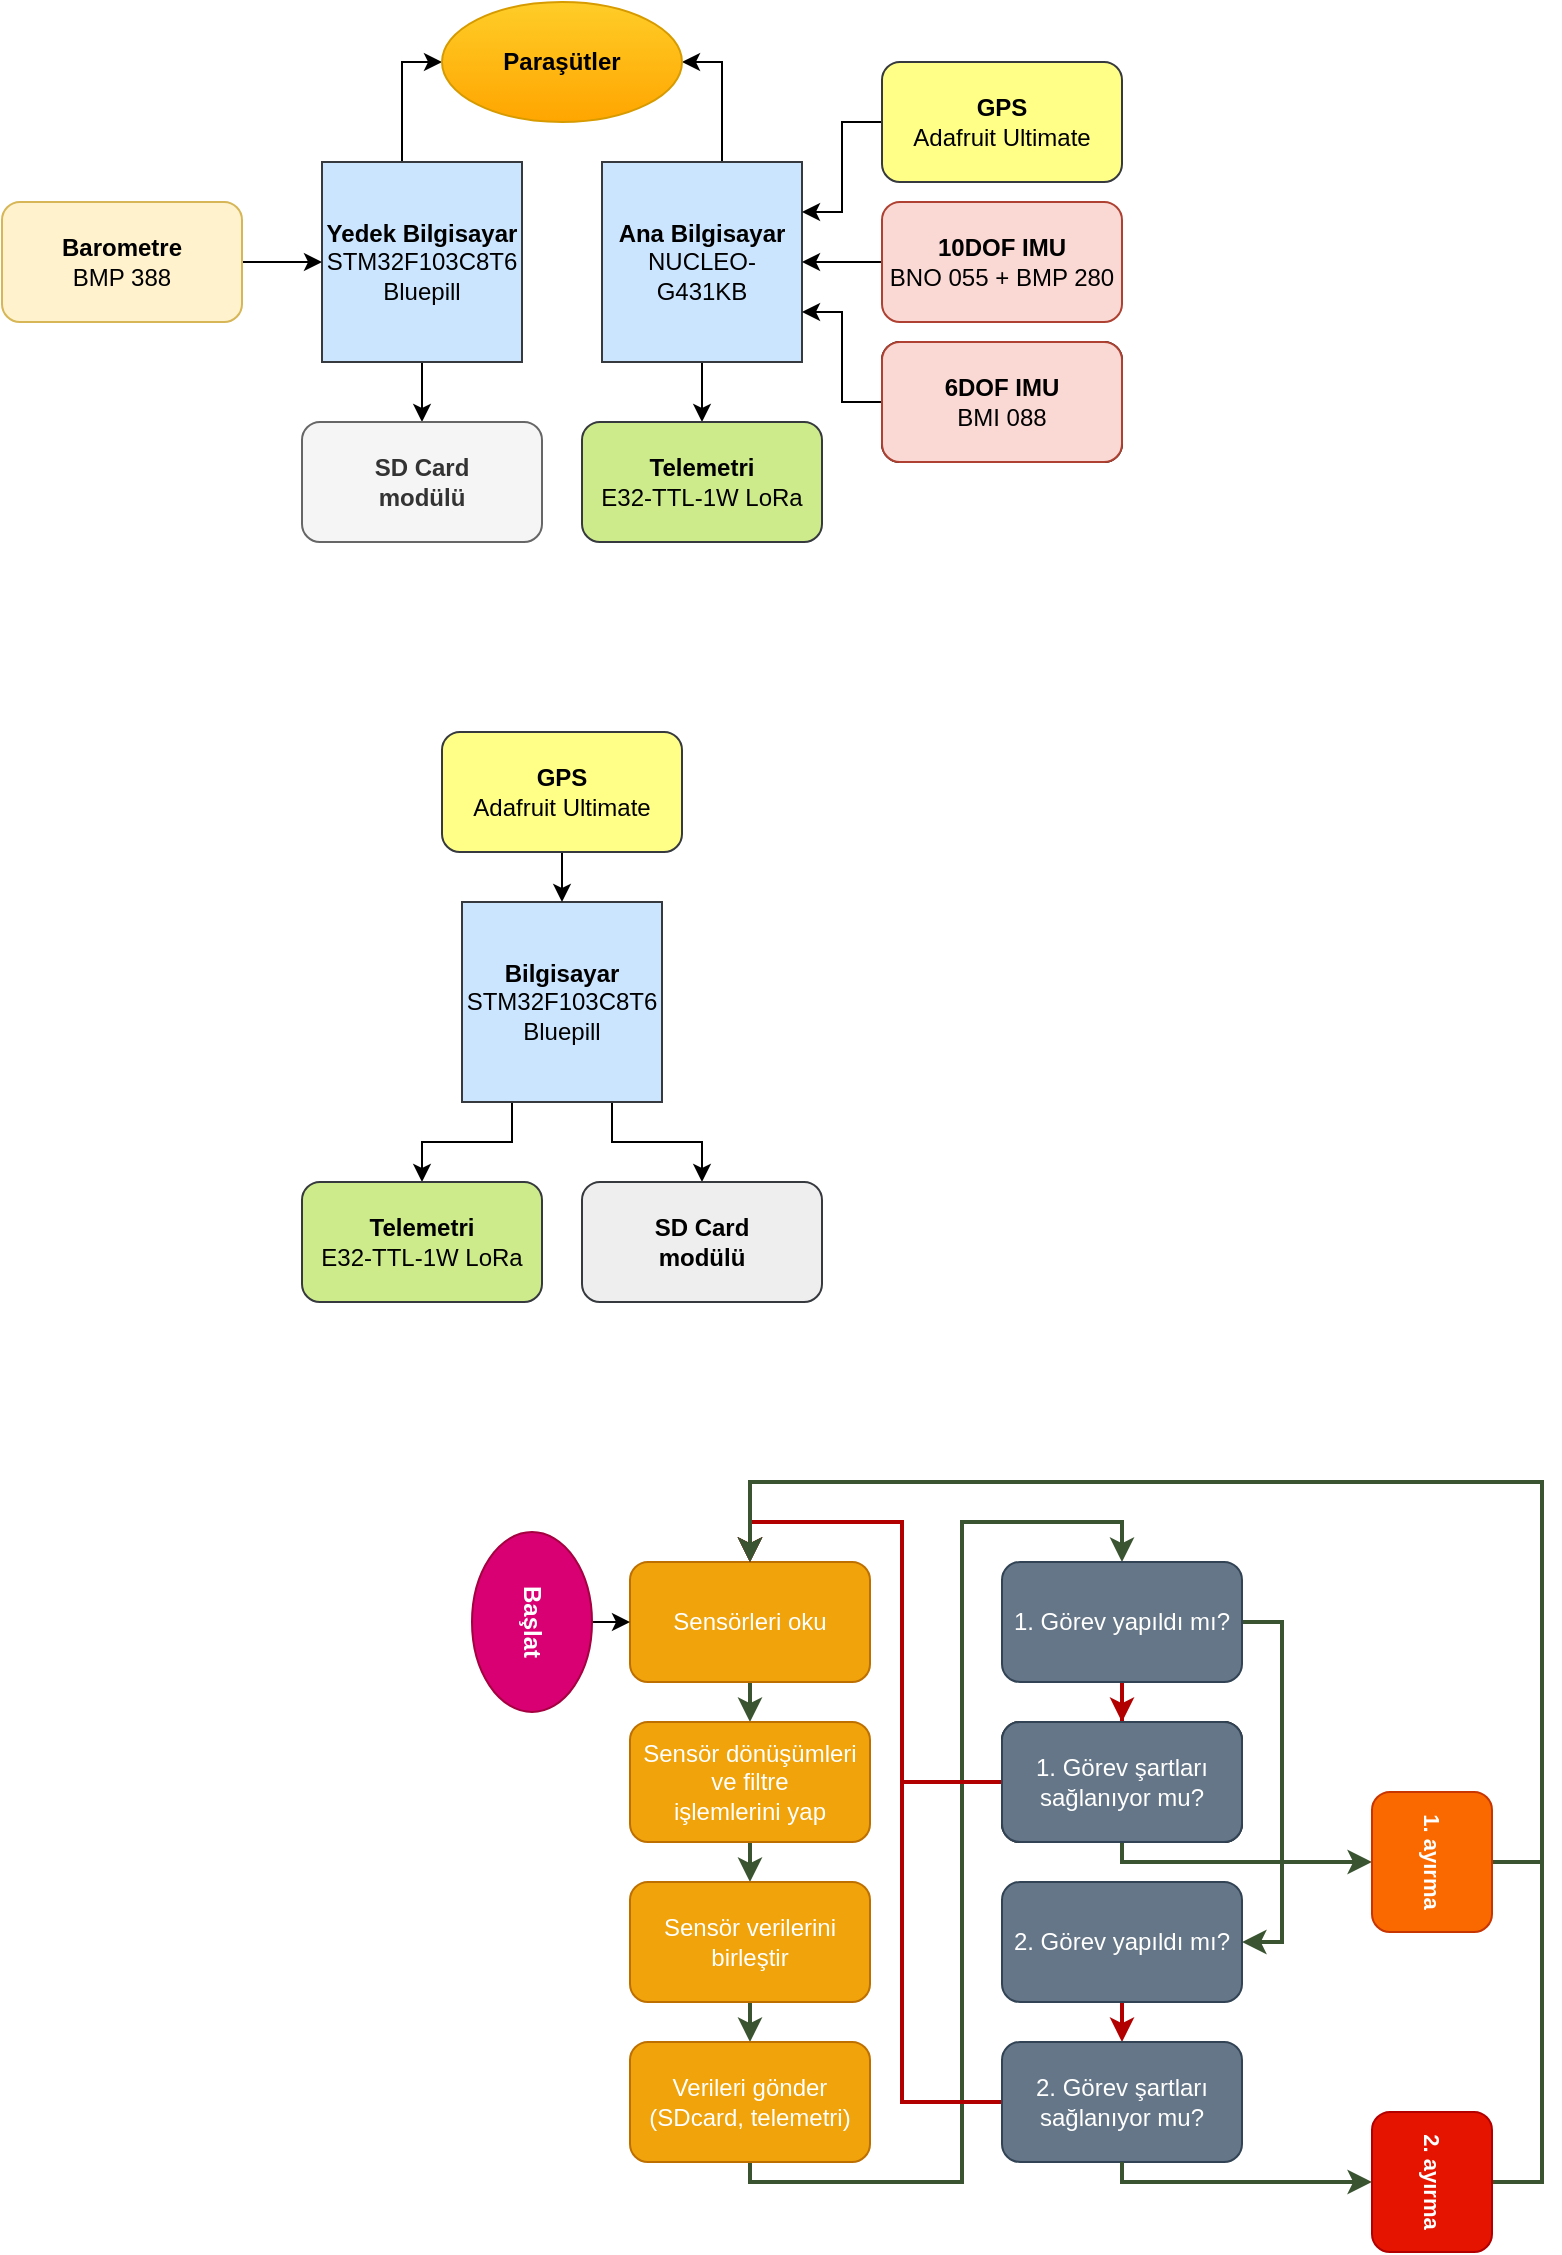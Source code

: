 <mxfile version="12.8.6" type="github">
  <diagram id="C5RBs43oDa-KdzZeNtuy" name="Page-1">
    <mxGraphModel dx="1038" dy="580" grid="1" gridSize="10" guides="1" tooltips="1" connect="1" arrows="1" fold="1" page="1" pageScale="1" pageWidth="827" pageHeight="1169" math="0" shadow="0">
      <root>
        <mxCell id="WIyWlLk6GJQsqaUBKTNV-0" />
        <mxCell id="WIyWlLk6GJQsqaUBKTNV-1" parent="WIyWlLk6GJQsqaUBKTNV-0" />
        <mxCell id="Z_TS1K_1lkuzl-0jUQaW-18" style="edgeStyle=orthogonalEdgeStyle;rounded=0;orthogonalLoop=1;jettySize=auto;html=1;exitX=0;exitY=0.5;exitDx=0;exitDy=0;entryX=0;entryY=0.5;entryDx=0;entryDy=0;" parent="WIyWlLk6GJQsqaUBKTNV-1" source="lje-nCFNsl1qw1t_iuet-0" target="Z_TS1K_1lkuzl-0jUQaW-12" edge="1">
          <mxGeometry relative="1" as="geometry">
            <Array as="points">
              <mxPoint x="240" y="240" />
              <mxPoint x="240" y="190" />
            </Array>
          </mxGeometry>
        </mxCell>
        <mxCell id="Z_TS1K_1lkuzl-0jUQaW-25" style="edgeStyle=orthogonalEdgeStyle;rounded=0;orthogonalLoop=1;jettySize=auto;html=1;exitX=1;exitY=0.5;exitDx=0;exitDy=0;entryX=0.5;entryY=0;entryDx=0;entryDy=0;" parent="WIyWlLk6GJQsqaUBKTNV-1" source="lje-nCFNsl1qw1t_iuet-0" target="Z_TS1K_1lkuzl-0jUQaW-24" edge="1">
          <mxGeometry relative="1" as="geometry" />
        </mxCell>
        <mxCell id="lje-nCFNsl1qw1t_iuet-0" value="&lt;b&gt;Yedek Bilgisayar&lt;br&gt;&lt;/b&gt;STM32F103C8T6 Bluepill" style="whiteSpace=wrap;html=1;aspect=fixed;direction=south;fillColor=#cce5ff;strokeColor=#36393d;" parent="WIyWlLk6GJQsqaUBKTNV-1" vertex="1">
          <mxGeometry x="200" y="240" width="100" height="100" as="geometry" />
        </mxCell>
        <mxCell id="Z_TS1K_1lkuzl-0jUQaW-2" style="edgeStyle=orthogonalEdgeStyle;rounded=0;orthogonalLoop=1;jettySize=auto;html=1;exitX=0.5;exitY=1;exitDx=0;exitDy=0;entryX=0.5;entryY=0;entryDx=0;entryDy=0;" parent="WIyWlLk6GJQsqaUBKTNV-1" source="lje-nCFNsl1qw1t_iuet-1" target="lje-nCFNsl1qw1t_iuet-3" edge="1">
          <mxGeometry relative="1" as="geometry" />
        </mxCell>
        <mxCell id="Z_TS1K_1lkuzl-0jUQaW-17" style="edgeStyle=orthogonalEdgeStyle;rounded=0;orthogonalLoop=1;jettySize=auto;html=1;exitX=0.5;exitY=0;exitDx=0;exitDy=0;entryX=1;entryY=0.5;entryDx=0;entryDy=0;" parent="WIyWlLk6GJQsqaUBKTNV-1" source="lje-nCFNsl1qw1t_iuet-1" target="Z_TS1K_1lkuzl-0jUQaW-12" edge="1">
          <mxGeometry relative="1" as="geometry">
            <Array as="points">
              <mxPoint x="400" y="240" />
              <mxPoint x="400" y="190" />
            </Array>
          </mxGeometry>
        </mxCell>
        <mxCell id="lje-nCFNsl1qw1t_iuet-1" value="&lt;b&gt;Ana Bilgisayar&lt;/b&gt;&lt;br&gt;NUCLEO-G431KB" style="whiteSpace=wrap;html=1;aspect=fixed;fillColor=#cce5ff;strokeColor=#36393d;" parent="WIyWlLk6GJQsqaUBKTNV-1" vertex="1">
          <mxGeometry x="340" y="240" width="100" height="100" as="geometry" />
        </mxCell>
        <mxCell id="Z_TS1K_1lkuzl-0jUQaW-8" style="edgeStyle=orthogonalEdgeStyle;rounded=0;orthogonalLoop=1;jettySize=auto;html=1;exitX=0;exitY=0.5;exitDx=0;exitDy=0;entryX=1;entryY=0.25;entryDx=0;entryDy=0;" parent="WIyWlLk6GJQsqaUBKTNV-1" source="lje-nCFNsl1qw1t_iuet-2" target="lje-nCFNsl1qw1t_iuet-1" edge="1">
          <mxGeometry relative="1" as="geometry" />
        </mxCell>
        <mxCell id="lje-nCFNsl1qw1t_iuet-2" value="&lt;b&gt;GPS&lt;/b&gt;&lt;br&gt;Adafruit Ultimate" style="rounded=1;whiteSpace=wrap;html=1;fillColor=#ffff88;strokeColor=#36393d;" parent="WIyWlLk6GJQsqaUBKTNV-1" vertex="1">
          <mxGeometry x="480" y="190" width="120" height="60" as="geometry" />
        </mxCell>
        <mxCell id="lje-nCFNsl1qw1t_iuet-3" value="&lt;b&gt;Telemetri&lt;/b&gt;&lt;br&gt;E32-TTL-1W LoRa" style="rounded=1;whiteSpace=wrap;html=1;fillColor=#cdeb8b;strokeColor=#36393d;" parent="WIyWlLk6GJQsqaUBKTNV-1" vertex="1">
          <mxGeometry x="330" y="370" width="120" height="60" as="geometry" />
        </mxCell>
        <mxCell id="Z_TS1K_1lkuzl-0jUQaW-0" style="edgeStyle=orthogonalEdgeStyle;rounded=0;orthogonalLoop=1;jettySize=auto;html=1;exitX=0;exitY=0.5;exitDx=0;exitDy=0;entryX=1;entryY=0.5;entryDx=0;entryDy=0;" parent="WIyWlLk6GJQsqaUBKTNV-1" source="lje-nCFNsl1qw1t_iuet-4" target="lje-nCFNsl1qw1t_iuet-1" edge="1">
          <mxGeometry relative="1" as="geometry" />
        </mxCell>
        <mxCell id="lje-nCFNsl1qw1t_iuet-4" value="&lt;b&gt;10DOF IMU&lt;br&gt;&lt;/b&gt;BNO 055 + BMP 280" style="rounded=1;whiteSpace=wrap;html=1;fillColor=#fad9d5;strokeColor=#ae4132;" parent="WIyWlLk6GJQsqaUBKTNV-1" vertex="1">
          <mxGeometry x="480" y="260" width="120" height="60" as="geometry" />
        </mxCell>
        <mxCell id="Z_TS1K_1lkuzl-0jUQaW-26" style="edgeStyle=orthogonalEdgeStyle;rounded=0;orthogonalLoop=1;jettySize=auto;html=1;exitX=1;exitY=0.5;exitDx=0;exitDy=0;entryX=0.5;entryY=1;entryDx=0;entryDy=0;" parent="WIyWlLk6GJQsqaUBKTNV-1" source="lje-nCFNsl1qw1t_iuet-6" target="lje-nCFNsl1qw1t_iuet-0" edge="1">
          <mxGeometry relative="1" as="geometry" />
        </mxCell>
        <mxCell id="lje-nCFNsl1qw1t_iuet-6" value="&lt;b&gt;Barometre&lt;/b&gt;&lt;br&gt;BMP 388" style="rounded=1;whiteSpace=wrap;html=1;fillColor=#fff2cc;strokeColor=#d6b656;" parent="WIyWlLk6GJQsqaUBKTNV-1" vertex="1">
          <mxGeometry x="40" y="260" width="120" height="60" as="geometry" />
        </mxCell>
        <mxCell id="lje-nCFNsl1qw1t_iuet-17" style="edgeStyle=orthogonalEdgeStyle;rounded=0;orthogonalLoop=1;jettySize=auto;html=1;exitX=0;exitY=0.5;exitDx=0;exitDy=0;entryX=1;entryY=0.75;entryDx=0;entryDy=0;" parent="WIyWlLk6GJQsqaUBKTNV-1" source="lje-nCFNsl1qw1t_iuet-7" target="lje-nCFNsl1qw1t_iuet-1" edge="1">
          <mxGeometry relative="1" as="geometry" />
        </mxCell>
        <mxCell id="lje-nCFNsl1qw1t_iuet-7" value="&lt;b&gt;6DOF IMU&lt;br&gt;&lt;/b&gt;BMI 088" style="rounded=1;whiteSpace=wrap;html=1;" parent="WIyWlLk6GJQsqaUBKTNV-1" vertex="1">
          <mxGeometry x="480" y="330" width="120" height="60" as="geometry" />
        </mxCell>
        <mxCell id="Z_TS1K_1lkuzl-0jUQaW-12" value="&lt;b&gt;Paraşütler&lt;/b&gt;" style="ellipse;whiteSpace=wrap;html=1;gradientColor=#ffa500;fillColor=#ffcd28;strokeColor=#d79b00;" parent="WIyWlLk6GJQsqaUBKTNV-1" vertex="1">
          <mxGeometry x="260" y="160" width="120" height="60" as="geometry" />
        </mxCell>
        <mxCell id="Z_TS1K_1lkuzl-0jUQaW-34" style="edgeStyle=orthogonalEdgeStyle;rounded=0;orthogonalLoop=1;jettySize=auto;html=1;exitX=1;exitY=0.75;exitDx=0;exitDy=0;entryX=0.5;entryY=0;entryDx=0;entryDy=0;" parent="WIyWlLk6GJQsqaUBKTNV-1" source="Z_TS1K_1lkuzl-0jUQaW-19" target="Z_TS1K_1lkuzl-0jUQaW-21" edge="1">
          <mxGeometry relative="1" as="geometry" />
        </mxCell>
        <mxCell id="Z_TS1K_1lkuzl-0jUQaW-35" style="edgeStyle=orthogonalEdgeStyle;rounded=0;orthogonalLoop=1;jettySize=auto;html=1;exitX=1;exitY=0.25;exitDx=0;exitDy=0;entryX=0.5;entryY=0;entryDx=0;entryDy=0;" parent="WIyWlLk6GJQsqaUBKTNV-1" source="Z_TS1K_1lkuzl-0jUQaW-19" target="Z_TS1K_1lkuzl-0jUQaW-31" edge="1">
          <mxGeometry relative="1" as="geometry" />
        </mxCell>
        <mxCell id="Z_TS1K_1lkuzl-0jUQaW-19" value="&lt;b&gt;Bilgisayar&lt;br&gt;&lt;/b&gt;STM32F103C8T6 Bluepill" style="whiteSpace=wrap;html=1;aspect=fixed;direction=south;fillColor=#cce5ff;strokeColor=#36393d;" parent="WIyWlLk6GJQsqaUBKTNV-1" vertex="1">
          <mxGeometry x="270" y="610" width="100" height="100" as="geometry" />
        </mxCell>
        <mxCell id="Z_TS1K_1lkuzl-0jUQaW-23" style="edgeStyle=orthogonalEdgeStyle;rounded=0;orthogonalLoop=1;jettySize=auto;html=1;exitX=0.5;exitY=1;exitDx=0;exitDy=0;entryX=0;entryY=0.5;entryDx=0;entryDy=0;" parent="WIyWlLk6GJQsqaUBKTNV-1" source="Z_TS1K_1lkuzl-0jUQaW-20" target="Z_TS1K_1lkuzl-0jUQaW-19" edge="1">
          <mxGeometry relative="1" as="geometry" />
        </mxCell>
        <mxCell id="Z_TS1K_1lkuzl-0jUQaW-20" value="&lt;b&gt;GPS&lt;/b&gt;&lt;br&gt;Adafruit Ultimate" style="rounded=1;whiteSpace=wrap;html=1;fillColor=#ffff88;strokeColor=#36393d;" parent="WIyWlLk6GJQsqaUBKTNV-1" vertex="1">
          <mxGeometry x="260" y="525" width="120" height="60" as="geometry" />
        </mxCell>
        <mxCell id="Z_TS1K_1lkuzl-0jUQaW-21" value="&lt;b&gt;Telemetri&lt;/b&gt;&lt;br&gt;E32-TTL-1W LoRa" style="rounded=1;whiteSpace=wrap;html=1;fillColor=#cdeb8b;strokeColor=#36393d;" parent="WIyWlLk6GJQsqaUBKTNV-1" vertex="1">
          <mxGeometry x="190" y="750" width="120" height="60" as="geometry" />
        </mxCell>
        <mxCell id="Z_TS1K_1lkuzl-0jUQaW-24" value="&lt;b&gt;SD Card &lt;br&gt;modülü&lt;/b&gt;" style="rounded=1;whiteSpace=wrap;html=1;fillColor=#f5f5f5;strokeColor=#666666;fontColor=#333333;" parent="WIyWlLk6GJQsqaUBKTNV-1" vertex="1">
          <mxGeometry x="190" y="370" width="120" height="60" as="geometry" />
        </mxCell>
        <mxCell id="Z_TS1K_1lkuzl-0jUQaW-31" value="&lt;b&gt;SD Card &lt;br&gt;modülü&lt;/b&gt;" style="rounded=1;whiteSpace=wrap;html=1;fillColor=#eeeeee;strokeColor=#36393d;" parent="WIyWlLk6GJQsqaUBKTNV-1" vertex="1">
          <mxGeometry x="330" y="750" width="120" height="60" as="geometry" />
        </mxCell>
        <mxCell id="a_Jd2tKQrjYwr9dx9UAK-5" style="edgeStyle=orthogonalEdgeStyle;rounded=0;orthogonalLoop=1;jettySize=auto;html=1;exitX=0.5;exitY=1;exitDx=0;exitDy=0;entryX=0.5;entryY=0;entryDx=0;entryDy=0;fillColor=#6d8764;strokeColor=#3A5431;strokeWidth=2;" parent="WIyWlLk6GJQsqaUBKTNV-1" source="a_Jd2tKQrjYwr9dx9UAK-0" target="a_Jd2tKQrjYwr9dx9UAK-1" edge="1">
          <mxGeometry relative="1" as="geometry" />
        </mxCell>
        <mxCell id="a_Jd2tKQrjYwr9dx9UAK-0" value="Sensörleri oku" style="rounded=1;whiteSpace=wrap;html=1;fillColor=#f0a30a;strokeColor=#BD7000;fontColor=#ffffff;" parent="WIyWlLk6GJQsqaUBKTNV-1" vertex="1">
          <mxGeometry x="354" y="940" width="120" height="60" as="geometry" />
        </mxCell>
        <mxCell id="a_Jd2tKQrjYwr9dx9UAK-6" style="edgeStyle=orthogonalEdgeStyle;rounded=0;orthogonalLoop=1;jettySize=auto;html=1;exitX=0.5;exitY=1;exitDx=0;exitDy=0;entryX=0.5;entryY=0;entryDx=0;entryDy=0;fillColor=#6d8764;strokeColor=#3A5431;strokeWidth=2;" parent="WIyWlLk6GJQsqaUBKTNV-1" source="a_Jd2tKQrjYwr9dx9UAK-1" target="a_Jd2tKQrjYwr9dx9UAK-2" edge="1">
          <mxGeometry relative="1" as="geometry" />
        </mxCell>
        <mxCell id="a_Jd2tKQrjYwr9dx9UAK-1" value="Sensör dönüşümleri&lt;br&gt;ve filtre &lt;br&gt;işlemlerini yap" style="rounded=1;whiteSpace=wrap;html=1;fillColor=#f0a30a;strokeColor=#BD7000;fontColor=#ffffff;" parent="WIyWlLk6GJQsqaUBKTNV-1" vertex="1">
          <mxGeometry x="354" y="1020" width="120" height="60" as="geometry" />
        </mxCell>
        <mxCell id="a_Jd2tKQrjYwr9dx9UAK-32" style="edgeStyle=orthogonalEdgeStyle;rounded=0;orthogonalLoop=1;jettySize=auto;html=1;exitX=0.5;exitY=1;exitDx=0;exitDy=0;entryX=0.5;entryY=0;entryDx=0;entryDy=0;fillColor=#6d8764;strokeColor=#3A5431;strokeWidth=2;" parent="WIyWlLk6GJQsqaUBKTNV-1" source="a_Jd2tKQrjYwr9dx9UAK-2" target="a_Jd2tKQrjYwr9dx9UAK-30" edge="1">
          <mxGeometry relative="1" as="geometry" />
        </mxCell>
        <mxCell id="a_Jd2tKQrjYwr9dx9UAK-2" value="Sensör verilerini birleştir" style="rounded=1;whiteSpace=wrap;html=1;fillColor=#f0a30a;strokeColor=#BD7000;fontColor=#ffffff;" parent="WIyWlLk6GJQsqaUBKTNV-1" vertex="1">
          <mxGeometry x="354" y="1100" width="120" height="60" as="geometry" />
        </mxCell>
        <mxCell id="a_Jd2tKQrjYwr9dx9UAK-46" style="edgeStyle=orthogonalEdgeStyle;rounded=0;orthogonalLoop=1;jettySize=auto;html=1;exitX=0.5;exitY=1;exitDx=0;exitDy=0;entryX=0.5;entryY=0;entryDx=0;entryDy=0;fillColor=#6d8764;strokeColor=#3A5431;strokeWidth=2;" parent="WIyWlLk6GJQsqaUBKTNV-1" source="a_Jd2tKQrjYwr9dx9UAK-30" target="a_Jd2tKQrjYwr9dx9UAK-31" edge="1">
          <mxGeometry relative="1" as="geometry">
            <Array as="points">
              <mxPoint x="414" y="1250" />
              <mxPoint x="520" y="1250" />
              <mxPoint x="520" y="920" />
              <mxPoint x="600" y="920" />
            </Array>
          </mxGeometry>
        </mxCell>
        <mxCell id="a_Jd2tKQrjYwr9dx9UAK-30" value="Verileri gönder&lt;br&gt;(SDcard, telemetri)" style="rounded=1;whiteSpace=wrap;html=1;fillColor=#f0a30a;strokeColor=#BD7000;fontColor=#ffffff;" parent="WIyWlLk6GJQsqaUBKTNV-1" vertex="1">
          <mxGeometry x="354" y="1180" width="120" height="60" as="geometry" />
        </mxCell>
        <mxCell id="a_Jd2tKQrjYwr9dx9UAK-37" style="edgeStyle=orthogonalEdgeStyle;rounded=0;orthogonalLoop=1;jettySize=auto;html=1;exitX=0.5;exitY=1;exitDx=0;exitDy=0;fillColor=#e51400;strokeColor=#B20000;strokeWidth=2;" parent="WIyWlLk6GJQsqaUBKTNV-1" source="a_Jd2tKQrjYwr9dx9UAK-31" target="a_Jd2tKQrjYwr9dx9UAK-33" edge="1">
          <mxGeometry relative="1" as="geometry" />
        </mxCell>
        <mxCell id="a_Jd2tKQrjYwr9dx9UAK-40" style="edgeStyle=orthogonalEdgeStyle;rounded=0;orthogonalLoop=1;jettySize=auto;html=1;exitX=1;exitY=0.5;exitDx=0;exitDy=0;entryX=1;entryY=0.5;entryDx=0;entryDy=0;fillColor=#6d8764;strokeColor=#3A5431;strokeWidth=2;" parent="WIyWlLk6GJQsqaUBKTNV-1" source="a_Jd2tKQrjYwr9dx9UAK-31" target="a_Jd2tKQrjYwr9dx9UAK-34" edge="1">
          <mxGeometry relative="1" as="geometry" />
        </mxCell>
        <mxCell id="a_Jd2tKQrjYwr9dx9UAK-31" value="1. Görev yapıldı mı?" style="rounded=1;whiteSpace=wrap;html=1;fillColor=#647687;strokeColor=#314354;fontColor=#ffffff;" parent="WIyWlLk6GJQsqaUBKTNV-1" vertex="1">
          <mxGeometry x="540" y="940" width="120" height="60" as="geometry" />
        </mxCell>
        <mxCell id="a_Jd2tKQrjYwr9dx9UAK-44" style="edgeStyle=orthogonalEdgeStyle;rounded=0;orthogonalLoop=1;jettySize=auto;html=1;exitX=0.5;exitY=1;exitDx=0;exitDy=0;strokeWidth=2;fillColor=#6d8764;strokeColor=#3A5431;entryX=0.5;entryY=1;entryDx=0;entryDy=0;" parent="WIyWlLk6GJQsqaUBKTNV-1" source="a_Jd2tKQrjYwr9dx9UAK-33" target="a_Jd2tKQrjYwr9dx9UAK-51" edge="1">
          <mxGeometry relative="1" as="geometry">
            <mxPoint x="780" y="1090" as="targetPoint" />
            <Array as="points">
              <mxPoint x="600" y="1090" />
            </Array>
          </mxGeometry>
        </mxCell>
        <mxCell id="a_Jd2tKQrjYwr9dx9UAK-49" style="edgeStyle=orthogonalEdgeStyle;rounded=0;orthogonalLoop=1;jettySize=auto;html=1;exitX=0;exitY=0.5;exitDx=0;exitDy=0;entryX=0.5;entryY=0;entryDx=0;entryDy=0;fillColor=#e51400;strokeColor=#B20000;strokeWidth=2;" parent="WIyWlLk6GJQsqaUBKTNV-1" source="a_Jd2tKQrjYwr9dx9UAK-33" target="a_Jd2tKQrjYwr9dx9UAK-0" edge="1">
          <mxGeometry relative="1" as="geometry">
            <Array as="points">
              <mxPoint x="490" y="1050" />
              <mxPoint x="490" y="920" />
              <mxPoint x="414" y="920" />
            </Array>
          </mxGeometry>
        </mxCell>
        <mxCell id="a_Jd2tKQrjYwr9dx9UAK-33" value="1. Görev şartları sağlanıyor mu?" style="rounded=1;whiteSpace=wrap;html=1;" parent="WIyWlLk6GJQsqaUBKTNV-1" vertex="1">
          <mxGeometry x="540" y="1020" width="120" height="60" as="geometry" />
        </mxCell>
        <mxCell id="a_Jd2tKQrjYwr9dx9UAK-50" style="edgeStyle=orthogonalEdgeStyle;rounded=0;orthogonalLoop=1;jettySize=auto;html=1;exitX=0;exitY=0.5;exitDx=0;exitDy=0;fillColor=#e51400;strokeColor=#B20000;strokeWidth=2;entryX=0.5;entryY=0;entryDx=0;entryDy=0;" parent="WIyWlLk6GJQsqaUBKTNV-1" source="a_Jd2tKQrjYwr9dx9UAK-35" target="a_Jd2tKQrjYwr9dx9UAK-0" edge="1">
          <mxGeometry relative="1" as="geometry">
            <mxPoint x="340" y="910" as="targetPoint" />
            <Array as="points">
              <mxPoint x="490" y="1210" />
              <mxPoint x="490" y="920" />
              <mxPoint x="414" y="920" />
            </Array>
          </mxGeometry>
        </mxCell>
        <mxCell id="a_Jd2tKQrjYwr9dx9UAK-64" style="edgeStyle=orthogonalEdgeStyle;rounded=0;orthogonalLoop=1;jettySize=auto;html=1;exitX=0.5;exitY=1;exitDx=0;exitDy=0;entryX=0.5;entryY=0;entryDx=0;entryDy=0;strokeWidth=2;fillColor=#e51400;strokeColor=#B20000;" parent="WIyWlLk6GJQsqaUBKTNV-1" source="a_Jd2tKQrjYwr9dx9UAK-34" target="a_Jd2tKQrjYwr9dx9UAK-35" edge="1">
          <mxGeometry relative="1" as="geometry" />
        </mxCell>
        <mxCell id="a_Jd2tKQrjYwr9dx9UAK-34" value="2. Görev yapıldı mı?" style="rounded=1;whiteSpace=wrap;html=1;fillColor=#647687;strokeColor=#314354;fontColor=#ffffff;" parent="WIyWlLk6GJQsqaUBKTNV-1" vertex="1">
          <mxGeometry x="540" y="1100" width="120" height="60" as="geometry" />
        </mxCell>
        <mxCell id="a_Jd2tKQrjYwr9dx9UAK-35" value="&lt;span style=&quot;white-space: normal&quot;&gt;2. Görev şartları sağlanıyor mu?&lt;/span&gt;" style="rounded=1;whiteSpace=wrap;html=1;fillColor=#647687;strokeColor=#314354;fontColor=#ffffff;" parent="WIyWlLk6GJQsqaUBKTNV-1" vertex="1">
          <mxGeometry x="540" y="1180" width="120" height="60" as="geometry" />
        </mxCell>
        <mxCell id="a_Jd2tKQrjYwr9dx9UAK-57" style="edgeStyle=orthogonalEdgeStyle;rounded=0;orthogonalLoop=1;jettySize=auto;html=1;exitX=0.5;exitY=0;exitDx=0;exitDy=0;entryX=0.5;entryY=0;entryDx=0;entryDy=0;strokeWidth=2;fillColor=#6d8764;strokeColor=#3A5431;" parent="WIyWlLk6GJQsqaUBKTNV-1" source="a_Jd2tKQrjYwr9dx9UAK-51" target="a_Jd2tKQrjYwr9dx9UAK-0" edge="1">
          <mxGeometry relative="1" as="geometry">
            <Array as="points">
              <mxPoint x="810" y="1090" />
              <mxPoint x="810" y="900" />
              <mxPoint x="414" y="900" />
            </Array>
          </mxGeometry>
        </mxCell>
        <mxCell id="a_Jd2tKQrjYwr9dx9UAK-51" value="&lt;font style=&quot;font-size: 11px&quot;&gt;&lt;b style=&quot;line-height: 100%&quot;&gt;1. ayırma&lt;/b&gt;&lt;/font&gt;" style="rounded=1;whiteSpace=wrap;html=1;arcSize=15;rotation=90;fillColor=#fa6800;strokeColor=#C73500;fontColor=#ffffff;" parent="WIyWlLk6GJQsqaUBKTNV-1" vertex="1">
          <mxGeometry x="720" y="1060" width="70" height="60" as="geometry" />
        </mxCell>
        <mxCell id="a_Jd2tKQrjYwr9dx9UAK-58" style="edgeStyle=orthogonalEdgeStyle;rounded=0;orthogonalLoop=1;jettySize=auto;html=1;exitX=0.5;exitY=0;exitDx=0;exitDy=0;entryX=0.5;entryY=0;entryDx=0;entryDy=0;strokeWidth=2;fillColor=#6d8764;strokeColor=#3A5431;" parent="WIyWlLk6GJQsqaUBKTNV-1" source="a_Jd2tKQrjYwr9dx9UAK-52" target="a_Jd2tKQrjYwr9dx9UAK-0" edge="1">
          <mxGeometry relative="1" as="geometry">
            <Array as="points">
              <mxPoint x="810" y="1250" />
              <mxPoint x="810" y="900" />
              <mxPoint x="414" y="900" />
            </Array>
          </mxGeometry>
        </mxCell>
        <mxCell id="a_Jd2tKQrjYwr9dx9UAK-52" value="&lt;b&gt;&lt;font style=&quot;font-size: 11px ; line-height: 100%&quot;&gt;2. ayırma&lt;/font&gt;&lt;/b&gt;" style="rounded=1;whiteSpace=wrap;html=1;arcSize=15;rotation=90;fillColor=#e51400;strokeColor=#B20000;fontColor=#ffffff;" parent="WIyWlLk6GJQsqaUBKTNV-1" vertex="1">
          <mxGeometry x="720" y="1220" width="70" height="60" as="geometry" />
        </mxCell>
        <mxCell id="a_Jd2tKQrjYwr9dx9UAK-59" style="edgeStyle=orthogonalEdgeStyle;rounded=0;orthogonalLoop=1;jettySize=auto;html=1;fillColor=#6d8764;strokeColor=#3A5431;strokeWidth=2;" parent="WIyWlLk6GJQsqaUBKTNV-1" edge="1">
          <mxGeometry relative="1" as="geometry">
            <mxPoint x="725" y="1250" as="targetPoint" />
            <mxPoint x="600" y="1240" as="sourcePoint" />
            <Array as="points">
              <mxPoint x="600" y="1250" />
            </Array>
          </mxGeometry>
        </mxCell>
        <mxCell id="z8POapytjHrxTb0PpnJu-1" value="&lt;b&gt;6DOF IMU&lt;br&gt;&lt;/b&gt;BMI 088" style="rounded=1;whiteSpace=wrap;html=1;fillColor=#fad9d5;strokeColor=#ae4132;" vertex="1" parent="WIyWlLk6GJQsqaUBKTNV-1">
          <mxGeometry x="480" y="330" width="120" height="60" as="geometry" />
        </mxCell>
        <mxCell id="z8POapytjHrxTb0PpnJu-3" style="edgeStyle=orthogonalEdgeStyle;rounded=0;orthogonalLoop=1;jettySize=auto;html=1;exitX=0.5;exitY=0;exitDx=0;exitDy=0;entryX=0;entryY=0.5;entryDx=0;entryDy=0;" edge="1" parent="WIyWlLk6GJQsqaUBKTNV-1" source="z8POapytjHrxTb0PpnJu-2" target="a_Jd2tKQrjYwr9dx9UAK-0">
          <mxGeometry relative="1" as="geometry" />
        </mxCell>
        <mxCell id="z8POapytjHrxTb0PpnJu-2" value="&lt;b style=&quot;line-height: 110%&quot;&gt;Başlat&lt;/b&gt;" style="ellipse;whiteSpace=wrap;html=1;rotation=90;fillColor=#d80073;strokeColor=#A50040;fontColor=#ffffff;" vertex="1" parent="WIyWlLk6GJQsqaUBKTNV-1">
          <mxGeometry x="260" y="940" width="90" height="60" as="geometry" />
        </mxCell>
        <mxCell id="z8POapytjHrxTb0PpnJu-4" value="1. Görev şartları sağlanıyor mu?" style="rounded=1;whiteSpace=wrap;html=1;fillColor=#647687;strokeColor=#314354;fontColor=#ffffff;" vertex="1" parent="WIyWlLk6GJQsqaUBKTNV-1">
          <mxGeometry x="540" y="1020" width="120" height="60" as="geometry" />
        </mxCell>
      </root>
    </mxGraphModel>
  </diagram>
</mxfile>
